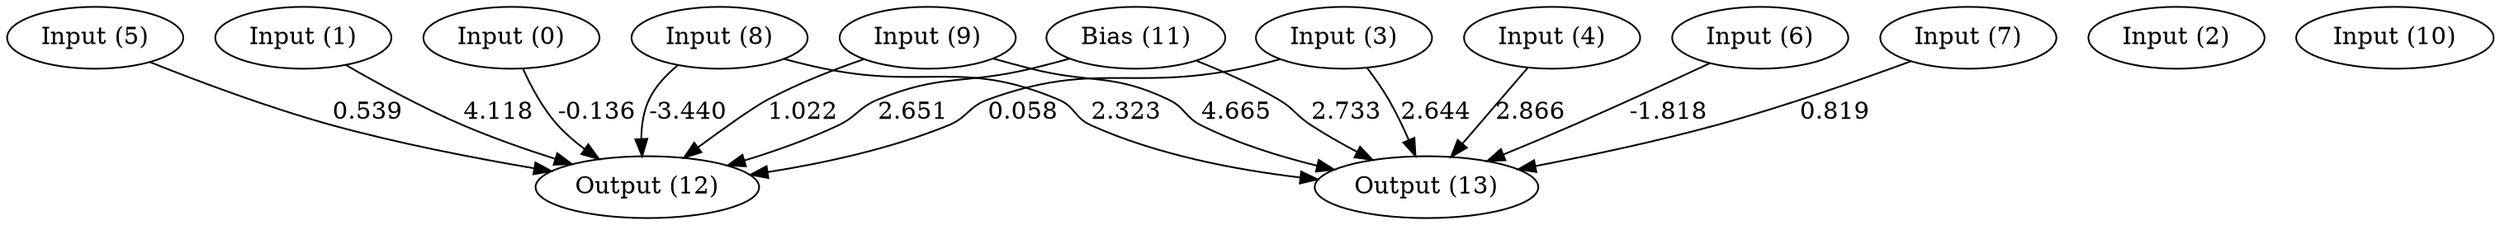 digraph G {
  11 [ label="Bias (11)" ];
  0 [ label="Input (0)" ];
  1 [ label="Input (1)" ];
  2 [ label="Input (2)" ];
  3 [ label="Input (3)" ];
  4 [ label="Input (4)" ];
  5 [ label="Input (5)" ];
  6 [ label="Input (6)" ];
  7 [ label="Input (7)" ];
  8 [ label="Input (8)" ];
  9 [ label="Input (9)" ];
  10 [ label="Input (10)" ];
  12 [ label="Output (12)" ];
  13 [ label="Output (13)" ];
  { rank=same 11 0 1 2 3 4 5 6 7 8 9 10 }
  { rank=same 12 13 }
  11 -> 12 [ label="2.651" ];
  11 -> 13 [ label="2.733" ];
  0 -> 12 [ label="-0.136" ];
  1 -> 12 [ label="4.118" ];
  3 -> 12 [ label="0.058" ];
  3 -> 13 [ label="2.644" ];
  4 -> 13 [ label="2.866" ];
  5 -> 12 [ label="0.539" ];
  6 -> 13 [ label="-1.818" ];
  7 -> 13 [ label="0.819" ];
  8 -> 12 [ label="-3.440" ];
  8 -> 13 [ label="2.323" ];
  9 -> 12 [ label="1.022" ];
  9 -> 13 [ label="4.665" ];
}

